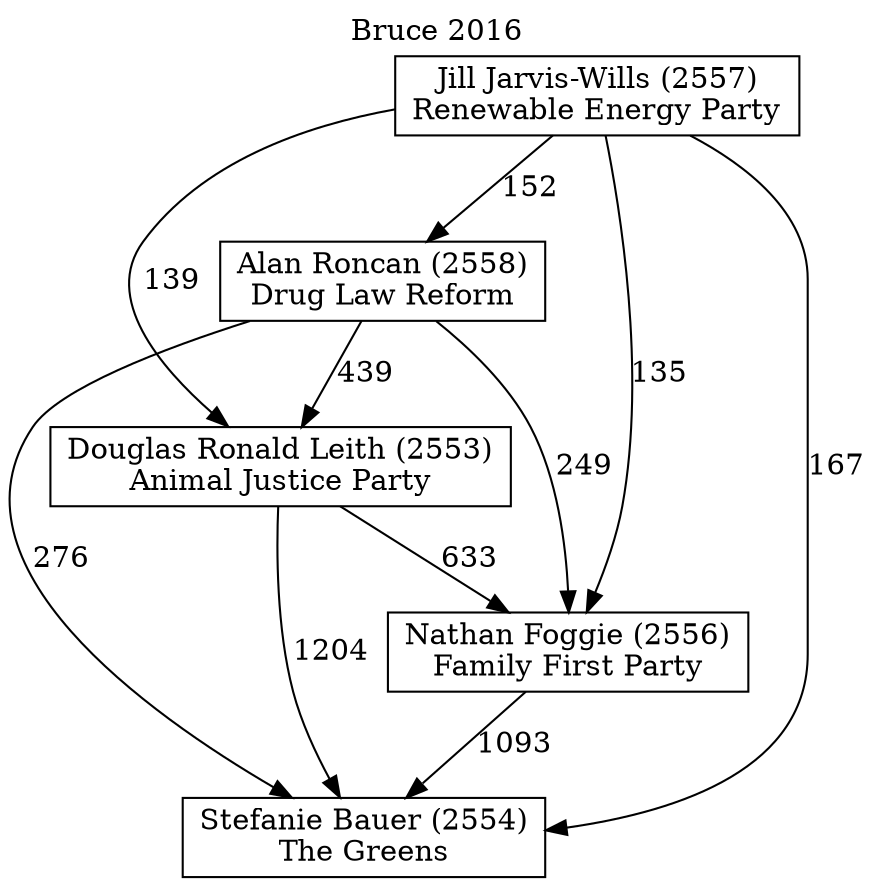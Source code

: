 // House preference flow
digraph "Stefanie Bauer (2554)_Bruce_2016" {
	graph [label="Bruce 2016" labelloc=t mclimit=10]
	node [shape=box]
	"Douglas Ronald Leith (2553)" [label="Douglas Ronald Leith (2553)
Animal Justice Party"]
	"Nathan Foggie (2556)" [label="Nathan Foggie (2556)
Family First Party"]
	"Jill Jarvis-Wills (2557)" [label="Jill Jarvis-Wills (2557)
Renewable Energy Party"]
	"Alan Roncan (2558)" [label="Alan Roncan (2558)
Drug Law Reform"]
	"Stefanie Bauer (2554)" [label="Stefanie Bauer (2554)
The Greens"]
	"Alan Roncan (2558)" -> "Stefanie Bauer (2554)" [label=276]
	"Douglas Ronald Leith (2553)" -> "Stefanie Bauer (2554)" [label=1204]
	"Alan Roncan (2558)" -> "Douglas Ronald Leith (2553)" [label=439]
	"Nathan Foggie (2556)" -> "Stefanie Bauer (2554)" [label=1093]
	"Jill Jarvis-Wills (2557)" -> "Douglas Ronald Leith (2553)" [label=139]
	"Douglas Ronald Leith (2553)" -> "Nathan Foggie (2556)" [label=633]
	"Jill Jarvis-Wills (2557)" -> "Stefanie Bauer (2554)" [label=167]
	"Jill Jarvis-Wills (2557)" -> "Alan Roncan (2558)" [label=152]
	"Jill Jarvis-Wills (2557)" -> "Nathan Foggie (2556)" [label=135]
	"Alan Roncan (2558)" -> "Nathan Foggie (2556)" [label=249]
}
